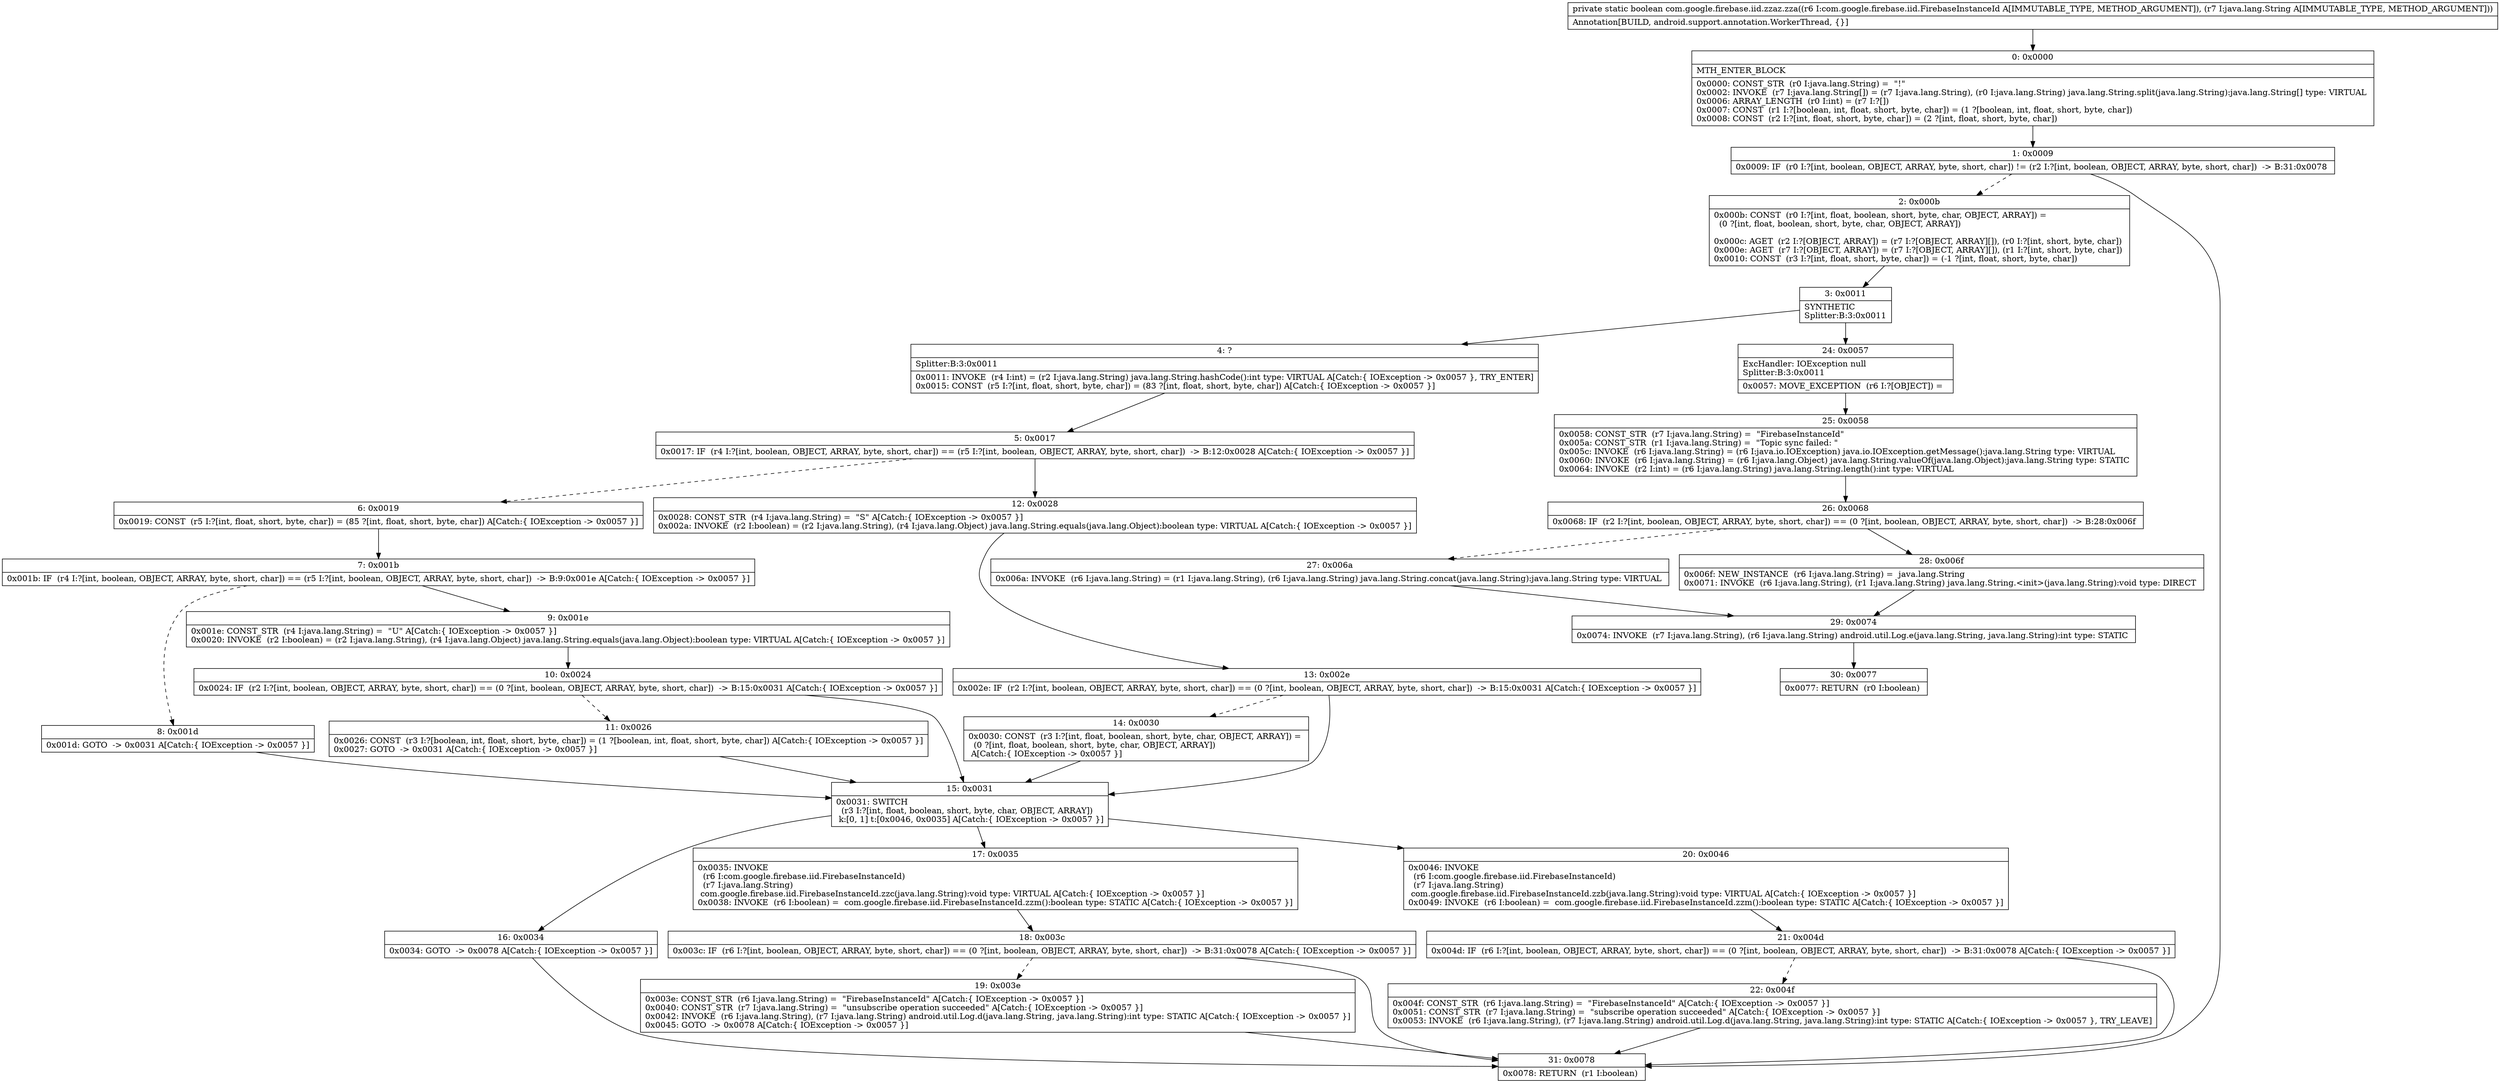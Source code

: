 digraph "CFG forcom.google.firebase.iid.zzaz.zza(Lcom\/google\/firebase\/iid\/FirebaseInstanceId;Ljava\/lang\/String;)Z" {
Node_0 [shape=record,label="{0\:\ 0x0000|MTH_ENTER_BLOCK\l|0x0000: CONST_STR  (r0 I:java.lang.String) =  \"!\" \l0x0002: INVOKE  (r7 I:java.lang.String[]) = (r7 I:java.lang.String), (r0 I:java.lang.String) java.lang.String.split(java.lang.String):java.lang.String[] type: VIRTUAL \l0x0006: ARRAY_LENGTH  (r0 I:int) = (r7 I:?[]) \l0x0007: CONST  (r1 I:?[boolean, int, float, short, byte, char]) = (1 ?[boolean, int, float, short, byte, char]) \l0x0008: CONST  (r2 I:?[int, float, short, byte, char]) = (2 ?[int, float, short, byte, char]) \l}"];
Node_1 [shape=record,label="{1\:\ 0x0009|0x0009: IF  (r0 I:?[int, boolean, OBJECT, ARRAY, byte, short, char]) != (r2 I:?[int, boolean, OBJECT, ARRAY, byte, short, char])  \-\> B:31:0x0078 \l}"];
Node_2 [shape=record,label="{2\:\ 0x000b|0x000b: CONST  (r0 I:?[int, float, boolean, short, byte, char, OBJECT, ARRAY]) = \l  (0 ?[int, float, boolean, short, byte, char, OBJECT, ARRAY])\l \l0x000c: AGET  (r2 I:?[OBJECT, ARRAY]) = (r7 I:?[OBJECT, ARRAY][]), (r0 I:?[int, short, byte, char]) \l0x000e: AGET  (r7 I:?[OBJECT, ARRAY]) = (r7 I:?[OBJECT, ARRAY][]), (r1 I:?[int, short, byte, char]) \l0x0010: CONST  (r3 I:?[int, float, short, byte, char]) = (\-1 ?[int, float, short, byte, char]) \l}"];
Node_3 [shape=record,label="{3\:\ 0x0011|SYNTHETIC\lSplitter:B:3:0x0011\l}"];
Node_4 [shape=record,label="{4\:\ ?|Splitter:B:3:0x0011\l|0x0011: INVOKE  (r4 I:int) = (r2 I:java.lang.String) java.lang.String.hashCode():int type: VIRTUAL A[Catch:\{ IOException \-\> 0x0057 \}, TRY_ENTER]\l0x0015: CONST  (r5 I:?[int, float, short, byte, char]) = (83 ?[int, float, short, byte, char]) A[Catch:\{ IOException \-\> 0x0057 \}]\l}"];
Node_5 [shape=record,label="{5\:\ 0x0017|0x0017: IF  (r4 I:?[int, boolean, OBJECT, ARRAY, byte, short, char]) == (r5 I:?[int, boolean, OBJECT, ARRAY, byte, short, char])  \-\> B:12:0x0028 A[Catch:\{ IOException \-\> 0x0057 \}]\l}"];
Node_6 [shape=record,label="{6\:\ 0x0019|0x0019: CONST  (r5 I:?[int, float, short, byte, char]) = (85 ?[int, float, short, byte, char]) A[Catch:\{ IOException \-\> 0x0057 \}]\l}"];
Node_7 [shape=record,label="{7\:\ 0x001b|0x001b: IF  (r4 I:?[int, boolean, OBJECT, ARRAY, byte, short, char]) == (r5 I:?[int, boolean, OBJECT, ARRAY, byte, short, char])  \-\> B:9:0x001e A[Catch:\{ IOException \-\> 0x0057 \}]\l}"];
Node_8 [shape=record,label="{8\:\ 0x001d|0x001d: GOTO  \-\> 0x0031 A[Catch:\{ IOException \-\> 0x0057 \}]\l}"];
Node_9 [shape=record,label="{9\:\ 0x001e|0x001e: CONST_STR  (r4 I:java.lang.String) =  \"U\" A[Catch:\{ IOException \-\> 0x0057 \}]\l0x0020: INVOKE  (r2 I:boolean) = (r2 I:java.lang.String), (r4 I:java.lang.Object) java.lang.String.equals(java.lang.Object):boolean type: VIRTUAL A[Catch:\{ IOException \-\> 0x0057 \}]\l}"];
Node_10 [shape=record,label="{10\:\ 0x0024|0x0024: IF  (r2 I:?[int, boolean, OBJECT, ARRAY, byte, short, char]) == (0 ?[int, boolean, OBJECT, ARRAY, byte, short, char])  \-\> B:15:0x0031 A[Catch:\{ IOException \-\> 0x0057 \}]\l}"];
Node_11 [shape=record,label="{11\:\ 0x0026|0x0026: CONST  (r3 I:?[boolean, int, float, short, byte, char]) = (1 ?[boolean, int, float, short, byte, char]) A[Catch:\{ IOException \-\> 0x0057 \}]\l0x0027: GOTO  \-\> 0x0031 A[Catch:\{ IOException \-\> 0x0057 \}]\l}"];
Node_12 [shape=record,label="{12\:\ 0x0028|0x0028: CONST_STR  (r4 I:java.lang.String) =  \"S\" A[Catch:\{ IOException \-\> 0x0057 \}]\l0x002a: INVOKE  (r2 I:boolean) = (r2 I:java.lang.String), (r4 I:java.lang.Object) java.lang.String.equals(java.lang.Object):boolean type: VIRTUAL A[Catch:\{ IOException \-\> 0x0057 \}]\l}"];
Node_13 [shape=record,label="{13\:\ 0x002e|0x002e: IF  (r2 I:?[int, boolean, OBJECT, ARRAY, byte, short, char]) == (0 ?[int, boolean, OBJECT, ARRAY, byte, short, char])  \-\> B:15:0x0031 A[Catch:\{ IOException \-\> 0x0057 \}]\l}"];
Node_14 [shape=record,label="{14\:\ 0x0030|0x0030: CONST  (r3 I:?[int, float, boolean, short, byte, char, OBJECT, ARRAY]) = \l  (0 ?[int, float, boolean, short, byte, char, OBJECT, ARRAY])\l A[Catch:\{ IOException \-\> 0x0057 \}]\l}"];
Node_15 [shape=record,label="{15\:\ 0x0031|0x0031: SWITCH  \l  (r3 I:?[int, float, boolean, short, byte, char, OBJECT, ARRAY])\l k:[0, 1] t:[0x0046, 0x0035] A[Catch:\{ IOException \-\> 0x0057 \}]\l}"];
Node_16 [shape=record,label="{16\:\ 0x0034|0x0034: GOTO  \-\> 0x0078 A[Catch:\{ IOException \-\> 0x0057 \}]\l}"];
Node_17 [shape=record,label="{17\:\ 0x0035|0x0035: INVOKE  \l  (r6 I:com.google.firebase.iid.FirebaseInstanceId)\l  (r7 I:java.lang.String)\l com.google.firebase.iid.FirebaseInstanceId.zzc(java.lang.String):void type: VIRTUAL A[Catch:\{ IOException \-\> 0x0057 \}]\l0x0038: INVOKE  (r6 I:boolean) =  com.google.firebase.iid.FirebaseInstanceId.zzm():boolean type: STATIC A[Catch:\{ IOException \-\> 0x0057 \}]\l}"];
Node_18 [shape=record,label="{18\:\ 0x003c|0x003c: IF  (r6 I:?[int, boolean, OBJECT, ARRAY, byte, short, char]) == (0 ?[int, boolean, OBJECT, ARRAY, byte, short, char])  \-\> B:31:0x0078 A[Catch:\{ IOException \-\> 0x0057 \}]\l}"];
Node_19 [shape=record,label="{19\:\ 0x003e|0x003e: CONST_STR  (r6 I:java.lang.String) =  \"FirebaseInstanceId\" A[Catch:\{ IOException \-\> 0x0057 \}]\l0x0040: CONST_STR  (r7 I:java.lang.String) =  \"unsubscribe operation succeeded\" A[Catch:\{ IOException \-\> 0x0057 \}]\l0x0042: INVOKE  (r6 I:java.lang.String), (r7 I:java.lang.String) android.util.Log.d(java.lang.String, java.lang.String):int type: STATIC A[Catch:\{ IOException \-\> 0x0057 \}]\l0x0045: GOTO  \-\> 0x0078 A[Catch:\{ IOException \-\> 0x0057 \}]\l}"];
Node_20 [shape=record,label="{20\:\ 0x0046|0x0046: INVOKE  \l  (r6 I:com.google.firebase.iid.FirebaseInstanceId)\l  (r7 I:java.lang.String)\l com.google.firebase.iid.FirebaseInstanceId.zzb(java.lang.String):void type: VIRTUAL A[Catch:\{ IOException \-\> 0x0057 \}]\l0x0049: INVOKE  (r6 I:boolean) =  com.google.firebase.iid.FirebaseInstanceId.zzm():boolean type: STATIC A[Catch:\{ IOException \-\> 0x0057 \}]\l}"];
Node_21 [shape=record,label="{21\:\ 0x004d|0x004d: IF  (r6 I:?[int, boolean, OBJECT, ARRAY, byte, short, char]) == (0 ?[int, boolean, OBJECT, ARRAY, byte, short, char])  \-\> B:31:0x0078 A[Catch:\{ IOException \-\> 0x0057 \}]\l}"];
Node_22 [shape=record,label="{22\:\ 0x004f|0x004f: CONST_STR  (r6 I:java.lang.String) =  \"FirebaseInstanceId\" A[Catch:\{ IOException \-\> 0x0057 \}]\l0x0051: CONST_STR  (r7 I:java.lang.String) =  \"subscribe operation succeeded\" A[Catch:\{ IOException \-\> 0x0057 \}]\l0x0053: INVOKE  (r6 I:java.lang.String), (r7 I:java.lang.String) android.util.Log.d(java.lang.String, java.lang.String):int type: STATIC A[Catch:\{ IOException \-\> 0x0057 \}, TRY_LEAVE]\l}"];
Node_24 [shape=record,label="{24\:\ 0x0057|ExcHandler: IOException null\lSplitter:B:3:0x0011\l|0x0057: MOVE_EXCEPTION  (r6 I:?[OBJECT]) =  \l}"];
Node_25 [shape=record,label="{25\:\ 0x0058|0x0058: CONST_STR  (r7 I:java.lang.String) =  \"FirebaseInstanceId\" \l0x005a: CONST_STR  (r1 I:java.lang.String) =  \"Topic sync failed: \" \l0x005c: INVOKE  (r6 I:java.lang.String) = (r6 I:java.io.IOException) java.io.IOException.getMessage():java.lang.String type: VIRTUAL \l0x0060: INVOKE  (r6 I:java.lang.String) = (r6 I:java.lang.Object) java.lang.String.valueOf(java.lang.Object):java.lang.String type: STATIC \l0x0064: INVOKE  (r2 I:int) = (r6 I:java.lang.String) java.lang.String.length():int type: VIRTUAL \l}"];
Node_26 [shape=record,label="{26\:\ 0x0068|0x0068: IF  (r2 I:?[int, boolean, OBJECT, ARRAY, byte, short, char]) == (0 ?[int, boolean, OBJECT, ARRAY, byte, short, char])  \-\> B:28:0x006f \l}"];
Node_27 [shape=record,label="{27\:\ 0x006a|0x006a: INVOKE  (r6 I:java.lang.String) = (r1 I:java.lang.String), (r6 I:java.lang.String) java.lang.String.concat(java.lang.String):java.lang.String type: VIRTUAL \l}"];
Node_28 [shape=record,label="{28\:\ 0x006f|0x006f: NEW_INSTANCE  (r6 I:java.lang.String) =  java.lang.String \l0x0071: INVOKE  (r6 I:java.lang.String), (r1 I:java.lang.String) java.lang.String.\<init\>(java.lang.String):void type: DIRECT \l}"];
Node_29 [shape=record,label="{29\:\ 0x0074|0x0074: INVOKE  (r7 I:java.lang.String), (r6 I:java.lang.String) android.util.Log.e(java.lang.String, java.lang.String):int type: STATIC \l}"];
Node_30 [shape=record,label="{30\:\ 0x0077|0x0077: RETURN  (r0 I:boolean) \l}"];
Node_31 [shape=record,label="{31\:\ 0x0078|0x0078: RETURN  (r1 I:boolean) \l}"];
MethodNode[shape=record,label="{private static boolean com.google.firebase.iid.zzaz.zza((r6 I:com.google.firebase.iid.FirebaseInstanceId A[IMMUTABLE_TYPE, METHOD_ARGUMENT]), (r7 I:java.lang.String A[IMMUTABLE_TYPE, METHOD_ARGUMENT]))  | Annotation[BUILD, android.support.annotation.WorkerThread, \{\}]\l}"];
MethodNode -> Node_0;
Node_0 -> Node_1;
Node_1 -> Node_2[style=dashed];
Node_1 -> Node_31;
Node_2 -> Node_3;
Node_3 -> Node_4;
Node_3 -> Node_24;
Node_4 -> Node_5;
Node_5 -> Node_6[style=dashed];
Node_5 -> Node_12;
Node_6 -> Node_7;
Node_7 -> Node_8[style=dashed];
Node_7 -> Node_9;
Node_8 -> Node_15;
Node_9 -> Node_10;
Node_10 -> Node_11[style=dashed];
Node_10 -> Node_15;
Node_11 -> Node_15;
Node_12 -> Node_13;
Node_13 -> Node_14[style=dashed];
Node_13 -> Node_15;
Node_14 -> Node_15;
Node_15 -> Node_16;
Node_15 -> Node_17;
Node_15 -> Node_20;
Node_16 -> Node_31;
Node_17 -> Node_18;
Node_18 -> Node_19[style=dashed];
Node_18 -> Node_31;
Node_19 -> Node_31;
Node_20 -> Node_21;
Node_21 -> Node_22[style=dashed];
Node_21 -> Node_31;
Node_22 -> Node_31;
Node_24 -> Node_25;
Node_25 -> Node_26;
Node_26 -> Node_27[style=dashed];
Node_26 -> Node_28;
Node_27 -> Node_29;
Node_28 -> Node_29;
Node_29 -> Node_30;
}

